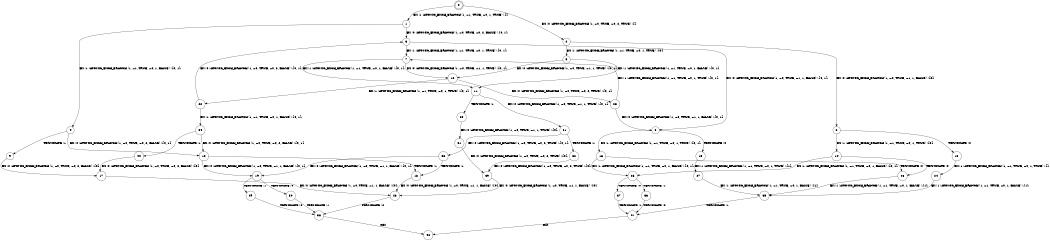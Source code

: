 digraph BCG {
size = "7, 10.5";
center = TRUE;
node [shape = circle];
0 [peripheries = 2];
0 -> 1 [label = "EX !1 !ATOMIC_EXCH_BRANCH (1, +1, TRUE, +0, 1, TRUE) !{}"];
0 -> 2 [label = "EX !0 !ATOMIC_EXCH_BRANCH (1, +0, TRUE, +0, 2, TRUE) !{}"];
1 -> 3 [label = "EX !0 !ATOMIC_EXCH_BRANCH (1, +0, TRUE, +0, 2, FALSE) !{0, 1}"];
1 -> 4 [label = "EX !1 !ATOMIC_EXCH_BRANCH (1, +1, TRUE, +0, 1, FALSE) !{0, 1}"];
2 -> 5 [label = "EX !1 !ATOMIC_EXCH_BRANCH (1, +1, TRUE, +0, 1, TRUE) !{0}"];
2 -> 6 [label = "EX !0 !ATOMIC_EXCH_BRANCH (1, +0, TRUE, +1, 1, FALSE) !{0}"];
3 -> 7 [label = "EX !1 !ATOMIC_EXCH_BRANCH (1, +1, TRUE, +0, 1, TRUE) !{0, 1}"];
3 -> 8 [label = "EX !0 !ATOMIC_EXCH_BRANCH (1, +0, TRUE, +1, 1, FALSE) !{0, 1}"];
4 -> 9 [label = "TERMINATE !1"];
4 -> 10 [label = "EX !0 !ATOMIC_EXCH_BRANCH (1, +0, TRUE, +0, 2, FALSE) !{0, 1}"];
5 -> 11 [label = "EX !1 !ATOMIC_EXCH_BRANCH (1, +1, TRUE, +0, 1, FALSE) !{0, 1}"];
5 -> 12 [label = "EX !0 !ATOMIC_EXCH_BRANCH (1, +0, TRUE, +1, 1, TRUE) !{0, 1}"];
6 -> 13 [label = "TERMINATE !0"];
6 -> 14 [label = "EX !1 !ATOMIC_EXCH_BRANCH (1, +1, TRUE, +0, 1, TRUE) !{0}"];
7 -> 11 [label = "EX !1 !ATOMIC_EXCH_BRANCH (1, +1, TRUE, +0, 1, FALSE) !{0, 1}"];
7 -> 12 [label = "EX !0 !ATOMIC_EXCH_BRANCH (1, +0, TRUE, +1, 1, TRUE) !{0, 1}"];
8 -> 15 [label = "TERMINATE !0"];
8 -> 16 [label = "EX !1 !ATOMIC_EXCH_BRANCH (1, +1, TRUE, +0, 1, TRUE) !{0, 1}"];
9 -> 17 [label = "EX !0 !ATOMIC_EXCH_BRANCH (1, +0, TRUE, +0, 2, FALSE) !{0}"];
10 -> 18 [label = "TERMINATE !1"];
10 -> 19 [label = "EX !0 !ATOMIC_EXCH_BRANCH (1, +0, TRUE, +1, 1, FALSE) !{0, 1}"];
11 -> 20 [label = "TERMINATE !1"];
11 -> 21 [label = "EX !0 !ATOMIC_EXCH_BRANCH (1, +0, TRUE, +1, 1, TRUE) !{0, 1}"];
12 -> 22 [label = "EX !1 !ATOMIC_EXCH_BRANCH (1, +1, TRUE, +0, 1, TRUE) !{0, 1}"];
12 -> 23 [label = "EX !0 !ATOMIC_EXCH_BRANCH (1, +0, TRUE, +0, 2, TRUE) !{0, 1}"];
13 -> 24 [label = "EX !1 !ATOMIC_EXCH_BRANCH (1, +1, TRUE, +0, 1, TRUE) !{}"];
14 -> 25 [label = "TERMINATE !0"];
14 -> 26 [label = "EX !1 !ATOMIC_EXCH_BRANCH (1, +1, TRUE, +0, 1, FALSE) !{0, 1}"];
15 -> 27 [label = "EX !1 !ATOMIC_EXCH_BRANCH (1, +1, TRUE, +0, 1, TRUE) !{1}"];
16 -> 25 [label = "TERMINATE !0"];
16 -> 26 [label = "EX !1 !ATOMIC_EXCH_BRANCH (1, +1, TRUE, +0, 1, FALSE) !{0, 1}"];
17 -> 28 [label = "EX !0 !ATOMIC_EXCH_BRANCH (1, +0, TRUE, +1, 1, FALSE) !{0}"];
18 -> 28 [label = "EX !0 !ATOMIC_EXCH_BRANCH (1, +0, TRUE, +1, 1, FALSE) !{0}"];
19 -> 29 [label = "TERMINATE !1"];
19 -> 30 [label = "TERMINATE !0"];
20 -> 31 [label = "EX !0 !ATOMIC_EXCH_BRANCH (1, +0, TRUE, +1, 1, TRUE) !{0}"];
21 -> 32 [label = "TERMINATE !1"];
21 -> 33 [label = "EX !0 !ATOMIC_EXCH_BRANCH (1, +0, TRUE, +0, 2, TRUE) !{0, 1}"];
22 -> 34 [label = "EX !1 !ATOMIC_EXCH_BRANCH (1, +1, TRUE, +0, 1, FALSE) !{0, 1}"];
22 -> 3 [label = "EX !0 !ATOMIC_EXCH_BRANCH (1, +0, TRUE, +0, 2, FALSE) !{0, 1}"];
23 -> 7 [label = "EX !1 !ATOMIC_EXCH_BRANCH (1, +1, TRUE, +0, 1, TRUE) !{0, 1}"];
23 -> 8 [label = "EX !0 !ATOMIC_EXCH_BRANCH (1, +0, TRUE, +1, 1, FALSE) !{0, 1}"];
24 -> 35 [label = "EX !1 !ATOMIC_EXCH_BRANCH (1, +1, TRUE, +0, 1, FALSE) !{1}"];
25 -> 35 [label = "EX !1 !ATOMIC_EXCH_BRANCH (1, +1, TRUE, +0, 1, FALSE) !{1}"];
26 -> 36 [label = "TERMINATE !1"];
26 -> 37 [label = "TERMINATE !0"];
27 -> 35 [label = "EX !1 !ATOMIC_EXCH_BRANCH (1, +1, TRUE, +0, 1, FALSE) !{1}"];
28 -> 38 [label = "TERMINATE !0"];
29 -> 38 [label = "TERMINATE !0"];
30 -> 38 [label = "TERMINATE !1"];
31 -> 39 [label = "EX !0 !ATOMIC_EXCH_BRANCH (1, +0, TRUE, +0, 2, TRUE) !{0}"];
32 -> 39 [label = "EX !0 !ATOMIC_EXCH_BRANCH (1, +0, TRUE, +0, 2, TRUE) !{0}"];
33 -> 18 [label = "TERMINATE !1"];
33 -> 19 [label = "EX !0 !ATOMIC_EXCH_BRANCH (1, +0, TRUE, +1, 1, FALSE) !{0, 1}"];
34 -> 40 [label = "TERMINATE !1"];
34 -> 10 [label = "EX !0 !ATOMIC_EXCH_BRANCH (1, +0, TRUE, +0, 2, FALSE) !{0, 1}"];
35 -> 41 [label = "TERMINATE !1"];
36 -> 41 [label = "TERMINATE !0"];
37 -> 41 [label = "TERMINATE !1"];
38 -> 42 [label = "exit"];
39 -> 28 [label = "EX !0 !ATOMIC_EXCH_BRANCH (1, +0, TRUE, +1, 1, FALSE) !{0}"];
40 -> 17 [label = "EX !0 !ATOMIC_EXCH_BRANCH (1, +0, TRUE, +0, 2, FALSE) !{0}"];
41 -> 42 [label = "exit"];
}
